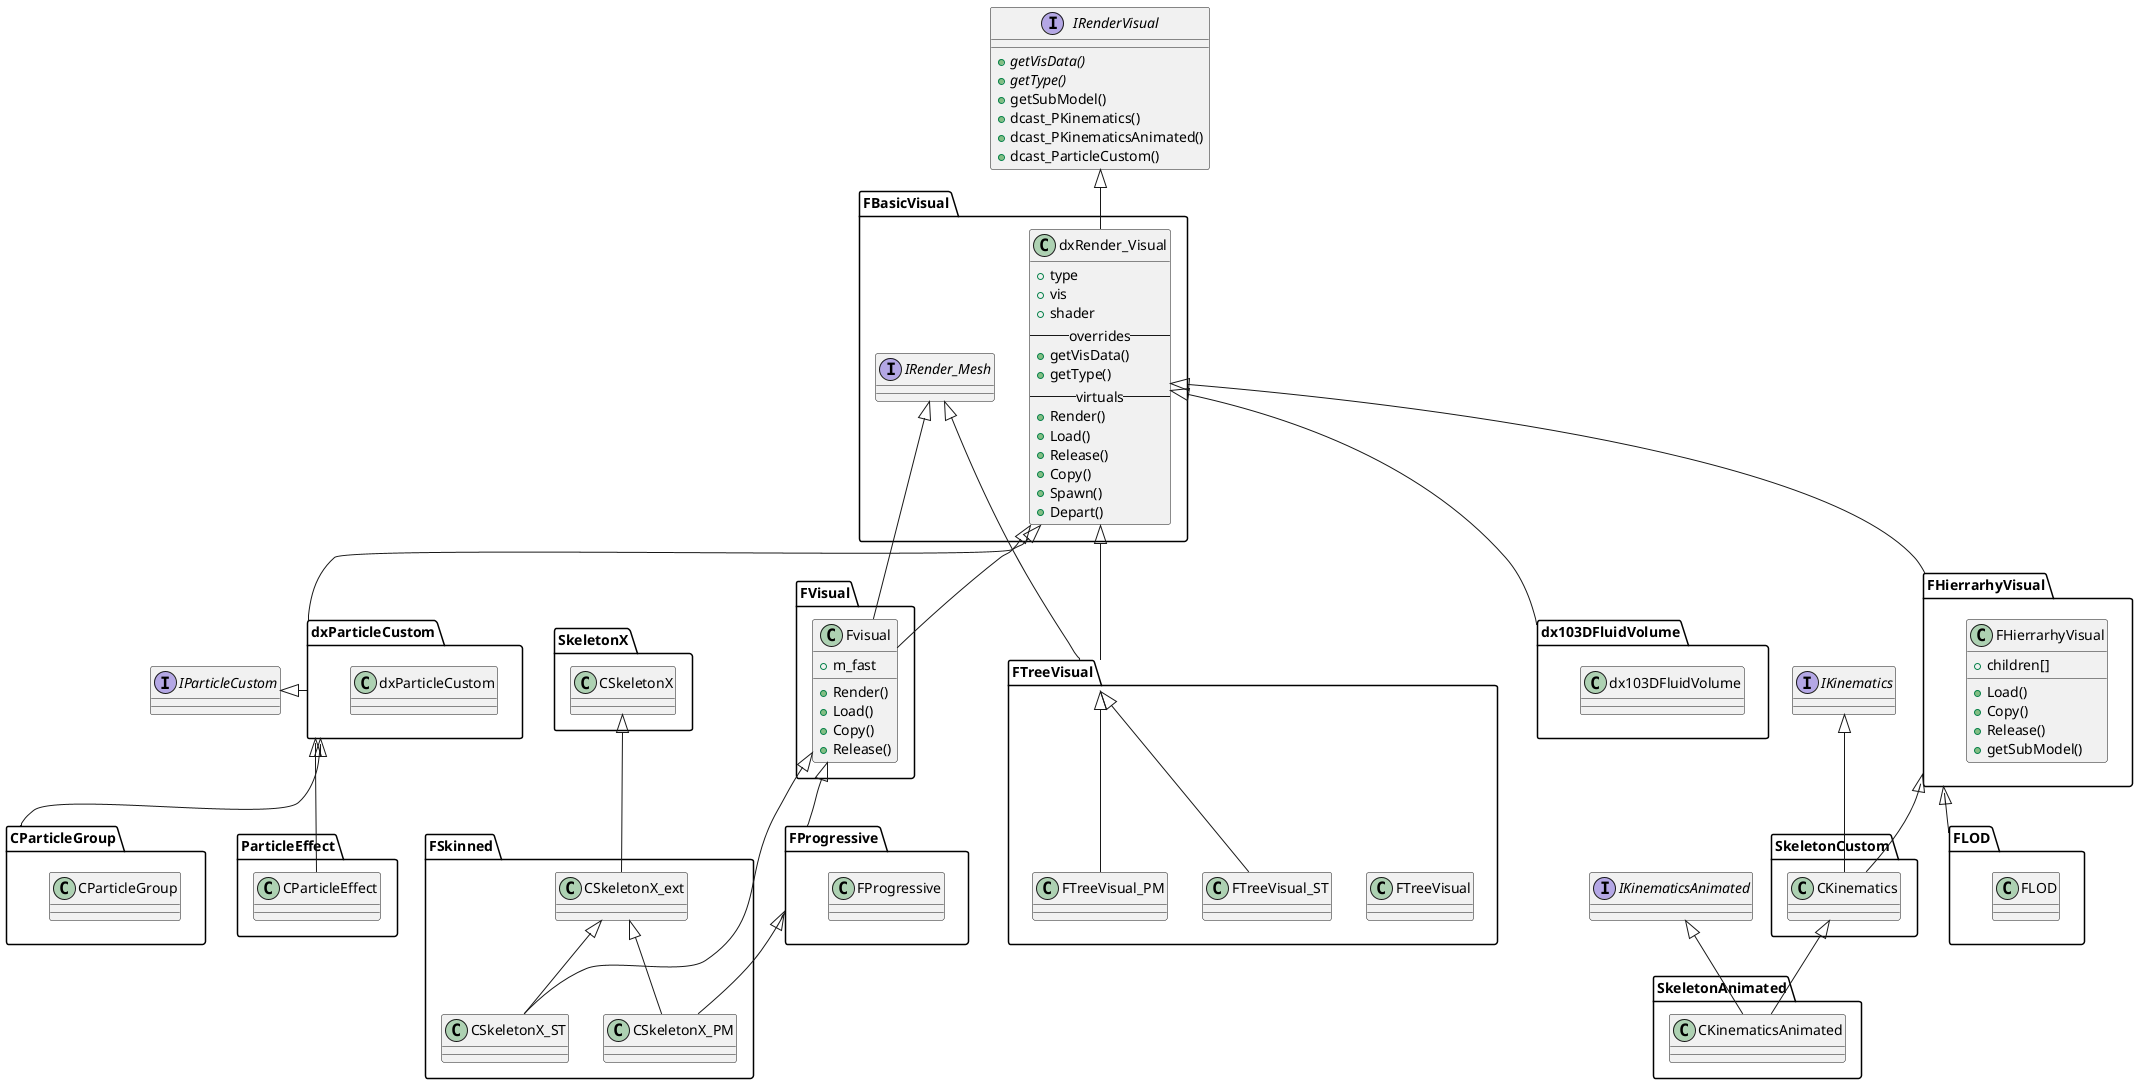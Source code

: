@startuml

interface IRenderVisual {
	+{abstract} getVisData()
	+{abstract} getType()
	+getSubModel()
	+dcast_PKinematics()
	+dcast_PKinematicsAnimated()
	+dcast_ParticleCustom()
}

package FBasicVisual{
interface IRender_Mesh {
	
}

class dxRender_Visual {
	+type
	+vis
	+shader
	-- overrides --
	+getVisData()
	+getType()
	-- virtuals --
	+Render()
	+Load()
	+Release()
	+Copy()
	+Spawn()
	+Depart()
}
}

IRenderVisual <|-- dxRender_Visual

package FVisual {
class Fvisual {
	+m_fast
	+Render()
	+Load()
	+Copy()
	+Release()
}
}

IRender_Mesh <|-- Fvisual
dxRender_Visual <|-- Fvisual

package FTreeVisual {
class FTreeVisual {
	
}

class FTreeVisual_ST {
	
}

class FTreeVisual_PM {
	
}
}

IRender_Mesh <|-- FTreeVisual
dxRender_Visual <|-- FTreeVisual
FTreeVisual <|-- FTreeVisual_ST
FTreeVisual <|-- FTreeVisual_PM

package dx103DFluidVolume {
class dx103DFluidVolume {
	
}
}

dxRender_Visual <|-- dx103DFluidVolume

package FHierrarhyVisual {
class FHierrarhyVisual {
	+children[]

	+Load()
	+Copy()
	+Release()
	+getSubModel()
}
}

dxRender_Visual <|-- FHierrarhyVisual

interface IKinematics {
	
}

package SkeletonCustom {
class CKinematics {
	
}
}

FHierrarhyVisual <|-- CKinematics
IKinematics <|-- CKinematics

interface IKinematicsAnimated {
	
}

package SkeletonAnimated {
class CKinematicsAnimated {
	
}
}

CKinematics <|-- CKinematicsAnimated
IKinematicsAnimated <|-- CKinematicsAnimated

interface IParticleCustom {
	
}

package dxParticleCustom {
class dxParticleCustom {
	
}
}

IParticleCustom <|- dxParticleCustom
dxRender_Visual <|-- dxParticleCustom

package CParticleGroup {
class CParticleGroup {
	
}
}
dxParticleCustom <|-- CParticleGroup

package ParticleEffect {
class CParticleEffect {
	
}
}

dxParticleCustom <|-- CParticleEffect

package SkeletonX {

class CSkeletonX {
	
}
}

package FSkinned {
class CSkeletonX_ext {
	
}

class CSkeletonX_ST {
	
}

class CSkeletonX_PM {
	
}
}

CSkeletonX <|-- CSkeletonX_ext
CSkeletonX_ext <|-- CSkeletonX_ST
Fvisual <|-- CSkeletonX_ST

package FProgressive {
class FProgressive {
	
}
}

Fvisual <|-- FProgressive

CSkeletonX_ext <|-- CSkeletonX_PM
FProgressive <|-- CSkeletonX_PM

package FLOD {
class FLOD {
	
}
}

FHierrarhyVisual <|-- FLOD

@enduml